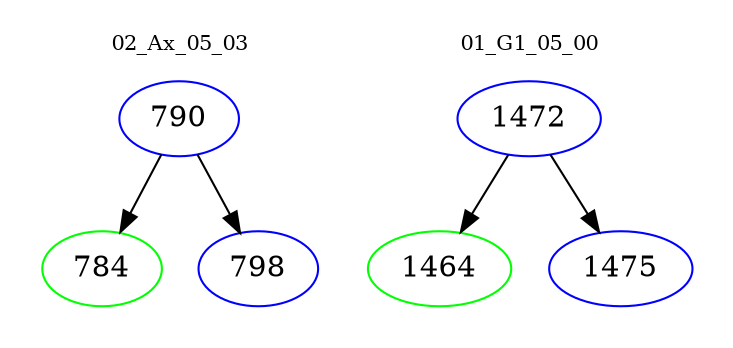 digraph{
subgraph cluster_0 {
color = white
label = "02_Ax_05_03";
fontsize=10;
T0_790 [label="790", color="blue"]
T0_790 -> T0_784 [color="black"]
T0_784 [label="784", color="green"]
T0_790 -> T0_798 [color="black"]
T0_798 [label="798", color="blue"]
}
subgraph cluster_1 {
color = white
label = "01_G1_05_00";
fontsize=10;
T1_1472 [label="1472", color="blue"]
T1_1472 -> T1_1464 [color="black"]
T1_1464 [label="1464", color="green"]
T1_1472 -> T1_1475 [color="black"]
T1_1475 [label="1475", color="blue"]
}
}

